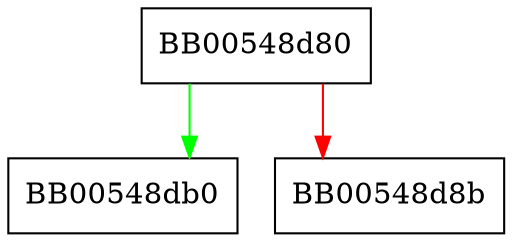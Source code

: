 digraph BN_rshift {
  node [shape="box"];
  graph [splines=ortho];
  BB00548d80 -> BB00548db0 [color="green"];
  BB00548d80 -> BB00548d8b [color="red"];
}